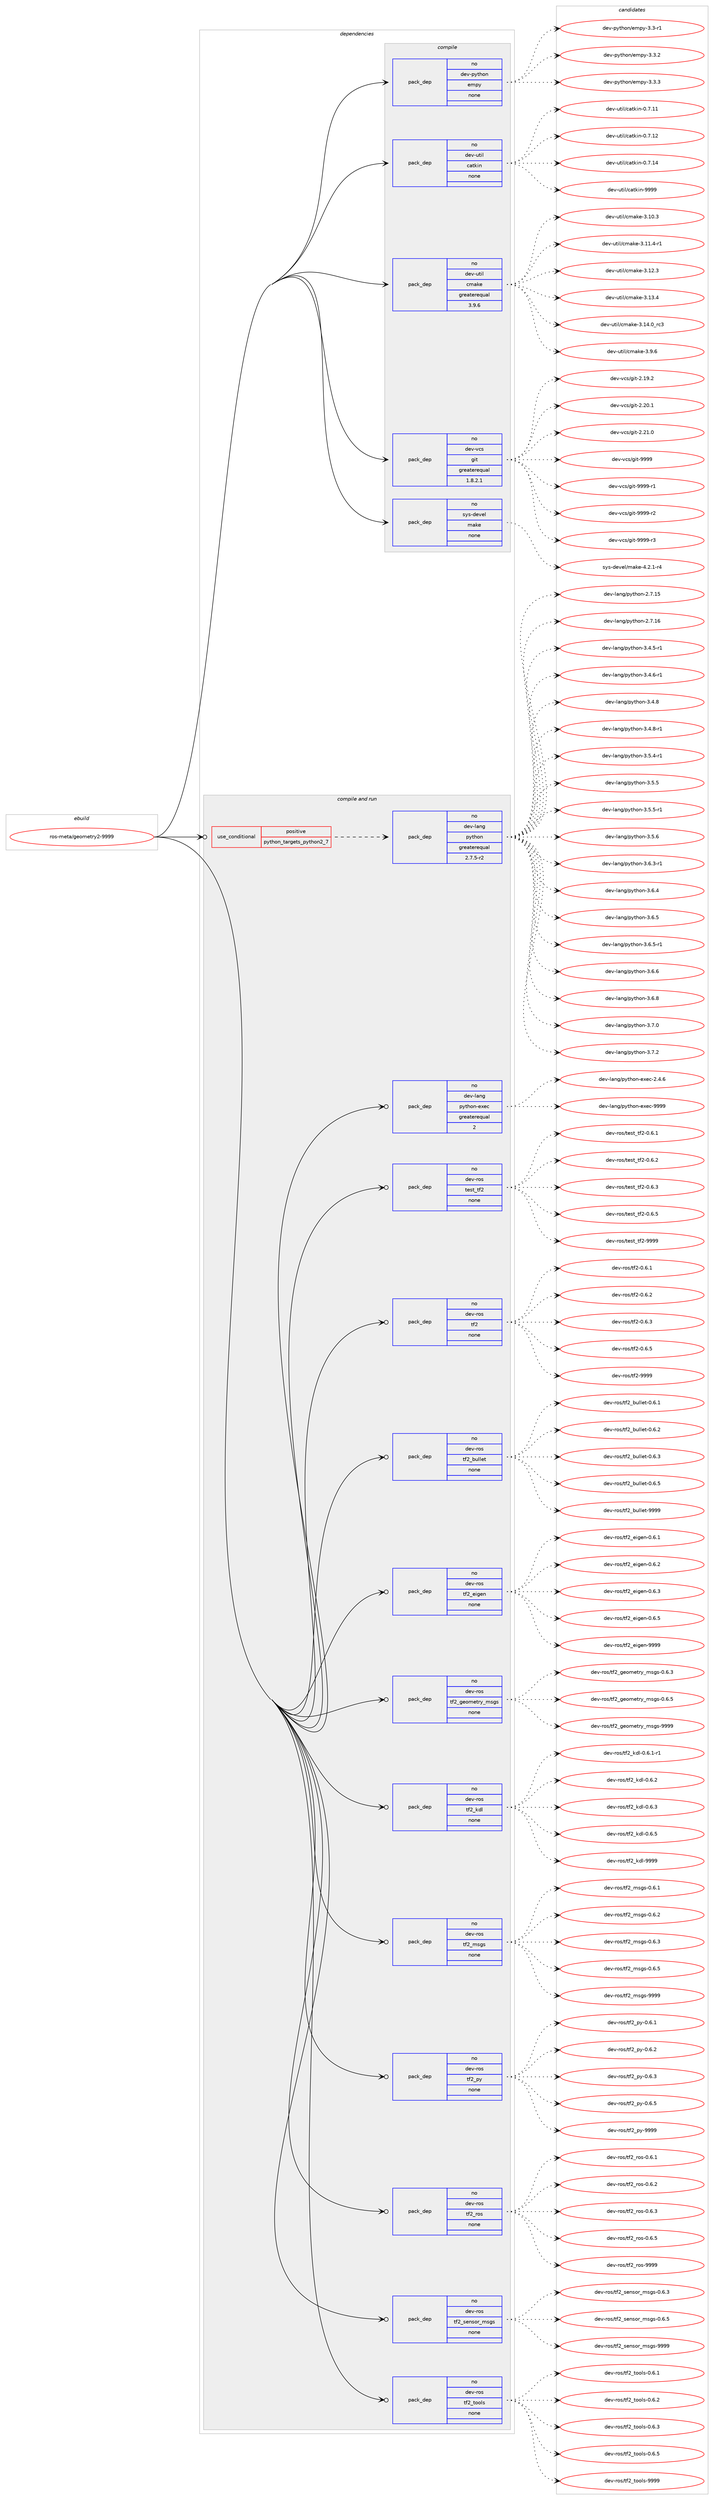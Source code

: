 digraph prolog {

# *************
# Graph options
# *************

newrank=true;
concentrate=true;
compound=true;
graph [rankdir=LR,fontname=Helvetica,fontsize=10,ranksep=1.5];#, ranksep=2.5, nodesep=0.2];
edge  [arrowhead=vee];
node  [fontname=Helvetica,fontsize=10];

# **********
# The ebuild
# **********

subgraph cluster_leftcol {
color=gray;
rank=same;
label=<<i>ebuild</i>>;
id [label="ros-meta/geometry2-9999", color=red, width=4, href="../ros-meta/geometry2-9999.svg"];
}

# ****************
# The dependencies
# ****************

subgraph cluster_midcol {
color=gray;
label=<<i>dependencies</i>>;
subgraph cluster_compile {
fillcolor="#eeeeee";
style=filled;
label=<<i>compile</i>>;
subgraph pack1203554 {
dependency1682805 [label=<<TABLE BORDER="0" CELLBORDER="1" CELLSPACING="0" CELLPADDING="4" WIDTH="220"><TR><TD ROWSPAN="6" CELLPADDING="30">pack_dep</TD></TR><TR><TD WIDTH="110">no</TD></TR><TR><TD>dev-python</TD></TR><TR><TD>empy</TD></TR><TR><TD>none</TD></TR><TR><TD></TD></TR></TABLE>>, shape=none, color=blue];
}
id:e -> dependency1682805:w [weight=20,style="solid",arrowhead="vee"];
subgraph pack1203555 {
dependency1682806 [label=<<TABLE BORDER="0" CELLBORDER="1" CELLSPACING="0" CELLPADDING="4" WIDTH="220"><TR><TD ROWSPAN="6" CELLPADDING="30">pack_dep</TD></TR><TR><TD WIDTH="110">no</TD></TR><TR><TD>dev-util</TD></TR><TR><TD>catkin</TD></TR><TR><TD>none</TD></TR><TR><TD></TD></TR></TABLE>>, shape=none, color=blue];
}
id:e -> dependency1682806:w [weight=20,style="solid",arrowhead="vee"];
subgraph pack1203556 {
dependency1682807 [label=<<TABLE BORDER="0" CELLBORDER="1" CELLSPACING="0" CELLPADDING="4" WIDTH="220"><TR><TD ROWSPAN="6" CELLPADDING="30">pack_dep</TD></TR><TR><TD WIDTH="110">no</TD></TR><TR><TD>dev-util</TD></TR><TR><TD>cmake</TD></TR><TR><TD>greaterequal</TD></TR><TR><TD>3.9.6</TD></TR></TABLE>>, shape=none, color=blue];
}
id:e -> dependency1682807:w [weight=20,style="solid",arrowhead="vee"];
subgraph pack1203557 {
dependency1682808 [label=<<TABLE BORDER="0" CELLBORDER="1" CELLSPACING="0" CELLPADDING="4" WIDTH="220"><TR><TD ROWSPAN="6" CELLPADDING="30">pack_dep</TD></TR><TR><TD WIDTH="110">no</TD></TR><TR><TD>dev-vcs</TD></TR><TR><TD>git</TD></TR><TR><TD>greaterequal</TD></TR><TR><TD>1.8.2.1</TD></TR></TABLE>>, shape=none, color=blue];
}
id:e -> dependency1682808:w [weight=20,style="solid",arrowhead="vee"];
subgraph pack1203558 {
dependency1682809 [label=<<TABLE BORDER="0" CELLBORDER="1" CELLSPACING="0" CELLPADDING="4" WIDTH="220"><TR><TD ROWSPAN="6" CELLPADDING="30">pack_dep</TD></TR><TR><TD WIDTH="110">no</TD></TR><TR><TD>sys-devel</TD></TR><TR><TD>make</TD></TR><TR><TD>none</TD></TR><TR><TD></TD></TR></TABLE>>, shape=none, color=blue];
}
id:e -> dependency1682809:w [weight=20,style="solid",arrowhead="vee"];
}
subgraph cluster_compileandrun {
fillcolor="#eeeeee";
style=filled;
label=<<i>compile and run</i>>;
subgraph cond451722 {
dependency1682810 [label=<<TABLE BORDER="0" CELLBORDER="1" CELLSPACING="0" CELLPADDING="4"><TR><TD ROWSPAN="3" CELLPADDING="10">use_conditional</TD></TR><TR><TD>positive</TD></TR><TR><TD>python_targets_python2_7</TD></TR></TABLE>>, shape=none, color=red];
subgraph pack1203559 {
dependency1682811 [label=<<TABLE BORDER="0" CELLBORDER="1" CELLSPACING="0" CELLPADDING="4" WIDTH="220"><TR><TD ROWSPAN="6" CELLPADDING="30">pack_dep</TD></TR><TR><TD WIDTH="110">no</TD></TR><TR><TD>dev-lang</TD></TR><TR><TD>python</TD></TR><TR><TD>greaterequal</TD></TR><TR><TD>2.7.5-r2</TD></TR></TABLE>>, shape=none, color=blue];
}
dependency1682810:e -> dependency1682811:w [weight=20,style="dashed",arrowhead="vee"];
}
id:e -> dependency1682810:w [weight=20,style="solid",arrowhead="odotvee"];
subgraph pack1203560 {
dependency1682812 [label=<<TABLE BORDER="0" CELLBORDER="1" CELLSPACING="0" CELLPADDING="4" WIDTH="220"><TR><TD ROWSPAN="6" CELLPADDING="30">pack_dep</TD></TR><TR><TD WIDTH="110">no</TD></TR><TR><TD>dev-lang</TD></TR><TR><TD>python-exec</TD></TR><TR><TD>greaterequal</TD></TR><TR><TD>2</TD></TR></TABLE>>, shape=none, color=blue];
}
id:e -> dependency1682812:w [weight=20,style="solid",arrowhead="odotvee"];
subgraph pack1203561 {
dependency1682813 [label=<<TABLE BORDER="0" CELLBORDER="1" CELLSPACING="0" CELLPADDING="4" WIDTH="220"><TR><TD ROWSPAN="6" CELLPADDING="30">pack_dep</TD></TR><TR><TD WIDTH="110">no</TD></TR><TR><TD>dev-ros</TD></TR><TR><TD>test_tf2</TD></TR><TR><TD>none</TD></TR><TR><TD></TD></TR></TABLE>>, shape=none, color=blue];
}
id:e -> dependency1682813:w [weight=20,style="solid",arrowhead="odotvee"];
subgraph pack1203562 {
dependency1682814 [label=<<TABLE BORDER="0" CELLBORDER="1" CELLSPACING="0" CELLPADDING="4" WIDTH="220"><TR><TD ROWSPAN="6" CELLPADDING="30">pack_dep</TD></TR><TR><TD WIDTH="110">no</TD></TR><TR><TD>dev-ros</TD></TR><TR><TD>tf2</TD></TR><TR><TD>none</TD></TR><TR><TD></TD></TR></TABLE>>, shape=none, color=blue];
}
id:e -> dependency1682814:w [weight=20,style="solid",arrowhead="odotvee"];
subgraph pack1203563 {
dependency1682815 [label=<<TABLE BORDER="0" CELLBORDER="1" CELLSPACING="0" CELLPADDING="4" WIDTH="220"><TR><TD ROWSPAN="6" CELLPADDING="30">pack_dep</TD></TR><TR><TD WIDTH="110">no</TD></TR><TR><TD>dev-ros</TD></TR><TR><TD>tf2_bullet</TD></TR><TR><TD>none</TD></TR><TR><TD></TD></TR></TABLE>>, shape=none, color=blue];
}
id:e -> dependency1682815:w [weight=20,style="solid",arrowhead="odotvee"];
subgraph pack1203564 {
dependency1682816 [label=<<TABLE BORDER="0" CELLBORDER="1" CELLSPACING="0" CELLPADDING="4" WIDTH="220"><TR><TD ROWSPAN="6" CELLPADDING="30">pack_dep</TD></TR><TR><TD WIDTH="110">no</TD></TR><TR><TD>dev-ros</TD></TR><TR><TD>tf2_eigen</TD></TR><TR><TD>none</TD></TR><TR><TD></TD></TR></TABLE>>, shape=none, color=blue];
}
id:e -> dependency1682816:w [weight=20,style="solid",arrowhead="odotvee"];
subgraph pack1203565 {
dependency1682817 [label=<<TABLE BORDER="0" CELLBORDER="1" CELLSPACING="0" CELLPADDING="4" WIDTH="220"><TR><TD ROWSPAN="6" CELLPADDING="30">pack_dep</TD></TR><TR><TD WIDTH="110">no</TD></TR><TR><TD>dev-ros</TD></TR><TR><TD>tf2_geometry_msgs</TD></TR><TR><TD>none</TD></TR><TR><TD></TD></TR></TABLE>>, shape=none, color=blue];
}
id:e -> dependency1682817:w [weight=20,style="solid",arrowhead="odotvee"];
subgraph pack1203566 {
dependency1682818 [label=<<TABLE BORDER="0" CELLBORDER="1" CELLSPACING="0" CELLPADDING="4" WIDTH="220"><TR><TD ROWSPAN="6" CELLPADDING="30">pack_dep</TD></TR><TR><TD WIDTH="110">no</TD></TR><TR><TD>dev-ros</TD></TR><TR><TD>tf2_kdl</TD></TR><TR><TD>none</TD></TR><TR><TD></TD></TR></TABLE>>, shape=none, color=blue];
}
id:e -> dependency1682818:w [weight=20,style="solid",arrowhead="odotvee"];
subgraph pack1203567 {
dependency1682819 [label=<<TABLE BORDER="0" CELLBORDER="1" CELLSPACING="0" CELLPADDING="4" WIDTH="220"><TR><TD ROWSPAN="6" CELLPADDING="30">pack_dep</TD></TR><TR><TD WIDTH="110">no</TD></TR><TR><TD>dev-ros</TD></TR><TR><TD>tf2_msgs</TD></TR><TR><TD>none</TD></TR><TR><TD></TD></TR></TABLE>>, shape=none, color=blue];
}
id:e -> dependency1682819:w [weight=20,style="solid",arrowhead="odotvee"];
subgraph pack1203568 {
dependency1682820 [label=<<TABLE BORDER="0" CELLBORDER="1" CELLSPACING="0" CELLPADDING="4" WIDTH="220"><TR><TD ROWSPAN="6" CELLPADDING="30">pack_dep</TD></TR><TR><TD WIDTH="110">no</TD></TR><TR><TD>dev-ros</TD></TR><TR><TD>tf2_py</TD></TR><TR><TD>none</TD></TR><TR><TD></TD></TR></TABLE>>, shape=none, color=blue];
}
id:e -> dependency1682820:w [weight=20,style="solid",arrowhead="odotvee"];
subgraph pack1203569 {
dependency1682821 [label=<<TABLE BORDER="0" CELLBORDER="1" CELLSPACING="0" CELLPADDING="4" WIDTH="220"><TR><TD ROWSPAN="6" CELLPADDING="30">pack_dep</TD></TR><TR><TD WIDTH="110">no</TD></TR><TR><TD>dev-ros</TD></TR><TR><TD>tf2_ros</TD></TR><TR><TD>none</TD></TR><TR><TD></TD></TR></TABLE>>, shape=none, color=blue];
}
id:e -> dependency1682821:w [weight=20,style="solid",arrowhead="odotvee"];
subgraph pack1203570 {
dependency1682822 [label=<<TABLE BORDER="0" CELLBORDER="1" CELLSPACING="0" CELLPADDING="4" WIDTH="220"><TR><TD ROWSPAN="6" CELLPADDING="30">pack_dep</TD></TR><TR><TD WIDTH="110">no</TD></TR><TR><TD>dev-ros</TD></TR><TR><TD>tf2_sensor_msgs</TD></TR><TR><TD>none</TD></TR><TR><TD></TD></TR></TABLE>>, shape=none, color=blue];
}
id:e -> dependency1682822:w [weight=20,style="solid",arrowhead="odotvee"];
subgraph pack1203571 {
dependency1682823 [label=<<TABLE BORDER="0" CELLBORDER="1" CELLSPACING="0" CELLPADDING="4" WIDTH="220"><TR><TD ROWSPAN="6" CELLPADDING="30">pack_dep</TD></TR><TR><TD WIDTH="110">no</TD></TR><TR><TD>dev-ros</TD></TR><TR><TD>tf2_tools</TD></TR><TR><TD>none</TD></TR><TR><TD></TD></TR></TABLE>>, shape=none, color=blue];
}
id:e -> dependency1682823:w [weight=20,style="solid",arrowhead="odotvee"];
}
subgraph cluster_run {
fillcolor="#eeeeee";
style=filled;
label=<<i>run</i>>;
}
}

# **************
# The candidates
# **************

subgraph cluster_choices {
rank=same;
color=gray;
label=<<i>candidates</i>>;

subgraph choice1203554 {
color=black;
nodesep=1;
choice1001011184511212111610411111047101109112121455146514511449 [label="dev-python/empy-3.3-r1", color=red, width=4,href="../dev-python/empy-3.3-r1.svg"];
choice1001011184511212111610411111047101109112121455146514650 [label="dev-python/empy-3.3.2", color=red, width=4,href="../dev-python/empy-3.3.2.svg"];
choice1001011184511212111610411111047101109112121455146514651 [label="dev-python/empy-3.3.3", color=red, width=4,href="../dev-python/empy-3.3.3.svg"];
dependency1682805:e -> choice1001011184511212111610411111047101109112121455146514511449:w [style=dotted,weight="100"];
dependency1682805:e -> choice1001011184511212111610411111047101109112121455146514650:w [style=dotted,weight="100"];
dependency1682805:e -> choice1001011184511212111610411111047101109112121455146514651:w [style=dotted,weight="100"];
}
subgraph choice1203555 {
color=black;
nodesep=1;
choice1001011184511711610510847999711610710511045484655464949 [label="dev-util/catkin-0.7.11", color=red, width=4,href="../dev-util/catkin-0.7.11.svg"];
choice1001011184511711610510847999711610710511045484655464950 [label="dev-util/catkin-0.7.12", color=red, width=4,href="../dev-util/catkin-0.7.12.svg"];
choice1001011184511711610510847999711610710511045484655464952 [label="dev-util/catkin-0.7.14", color=red, width=4,href="../dev-util/catkin-0.7.14.svg"];
choice100101118451171161051084799971161071051104557575757 [label="dev-util/catkin-9999", color=red, width=4,href="../dev-util/catkin-9999.svg"];
dependency1682806:e -> choice1001011184511711610510847999711610710511045484655464949:w [style=dotted,weight="100"];
dependency1682806:e -> choice1001011184511711610510847999711610710511045484655464950:w [style=dotted,weight="100"];
dependency1682806:e -> choice1001011184511711610510847999711610710511045484655464952:w [style=dotted,weight="100"];
dependency1682806:e -> choice100101118451171161051084799971161071051104557575757:w [style=dotted,weight="100"];
}
subgraph choice1203556 {
color=black;
nodesep=1;
choice1001011184511711610510847991099710710145514649484651 [label="dev-util/cmake-3.10.3", color=red, width=4,href="../dev-util/cmake-3.10.3.svg"];
choice10010111845117116105108479910997107101455146494946524511449 [label="dev-util/cmake-3.11.4-r1", color=red, width=4,href="../dev-util/cmake-3.11.4-r1.svg"];
choice1001011184511711610510847991099710710145514649504651 [label="dev-util/cmake-3.12.3", color=red, width=4,href="../dev-util/cmake-3.12.3.svg"];
choice1001011184511711610510847991099710710145514649514652 [label="dev-util/cmake-3.13.4", color=red, width=4,href="../dev-util/cmake-3.13.4.svg"];
choice1001011184511711610510847991099710710145514649524648951149951 [label="dev-util/cmake-3.14.0_rc3", color=red, width=4,href="../dev-util/cmake-3.14.0_rc3.svg"];
choice10010111845117116105108479910997107101455146574654 [label="dev-util/cmake-3.9.6", color=red, width=4,href="../dev-util/cmake-3.9.6.svg"];
dependency1682807:e -> choice1001011184511711610510847991099710710145514649484651:w [style=dotted,weight="100"];
dependency1682807:e -> choice10010111845117116105108479910997107101455146494946524511449:w [style=dotted,weight="100"];
dependency1682807:e -> choice1001011184511711610510847991099710710145514649504651:w [style=dotted,weight="100"];
dependency1682807:e -> choice1001011184511711610510847991099710710145514649514652:w [style=dotted,weight="100"];
dependency1682807:e -> choice1001011184511711610510847991099710710145514649524648951149951:w [style=dotted,weight="100"];
dependency1682807:e -> choice10010111845117116105108479910997107101455146574654:w [style=dotted,weight="100"];
}
subgraph choice1203557 {
color=black;
nodesep=1;
choice10010111845118991154710310511645504649574650 [label="dev-vcs/git-2.19.2", color=red, width=4,href="../dev-vcs/git-2.19.2.svg"];
choice10010111845118991154710310511645504650484649 [label="dev-vcs/git-2.20.1", color=red, width=4,href="../dev-vcs/git-2.20.1.svg"];
choice10010111845118991154710310511645504650494648 [label="dev-vcs/git-2.21.0", color=red, width=4,href="../dev-vcs/git-2.21.0.svg"];
choice1001011184511899115471031051164557575757 [label="dev-vcs/git-9999", color=red, width=4,href="../dev-vcs/git-9999.svg"];
choice10010111845118991154710310511645575757574511449 [label="dev-vcs/git-9999-r1", color=red, width=4,href="../dev-vcs/git-9999-r1.svg"];
choice10010111845118991154710310511645575757574511450 [label="dev-vcs/git-9999-r2", color=red, width=4,href="../dev-vcs/git-9999-r2.svg"];
choice10010111845118991154710310511645575757574511451 [label="dev-vcs/git-9999-r3", color=red, width=4,href="../dev-vcs/git-9999-r3.svg"];
dependency1682808:e -> choice10010111845118991154710310511645504649574650:w [style=dotted,weight="100"];
dependency1682808:e -> choice10010111845118991154710310511645504650484649:w [style=dotted,weight="100"];
dependency1682808:e -> choice10010111845118991154710310511645504650494648:w [style=dotted,weight="100"];
dependency1682808:e -> choice1001011184511899115471031051164557575757:w [style=dotted,weight="100"];
dependency1682808:e -> choice10010111845118991154710310511645575757574511449:w [style=dotted,weight="100"];
dependency1682808:e -> choice10010111845118991154710310511645575757574511450:w [style=dotted,weight="100"];
dependency1682808:e -> choice10010111845118991154710310511645575757574511451:w [style=dotted,weight="100"];
}
subgraph choice1203558 {
color=black;
nodesep=1;
choice1151211154510010111810110847109971071014552465046494511452 [label="sys-devel/make-4.2.1-r4", color=red, width=4,href="../sys-devel/make-4.2.1-r4.svg"];
dependency1682809:e -> choice1151211154510010111810110847109971071014552465046494511452:w [style=dotted,weight="100"];
}
subgraph choice1203559 {
color=black;
nodesep=1;
choice10010111845108971101034711212111610411111045504655464953 [label="dev-lang/python-2.7.15", color=red, width=4,href="../dev-lang/python-2.7.15.svg"];
choice10010111845108971101034711212111610411111045504655464954 [label="dev-lang/python-2.7.16", color=red, width=4,href="../dev-lang/python-2.7.16.svg"];
choice1001011184510897110103471121211161041111104551465246534511449 [label="dev-lang/python-3.4.5-r1", color=red, width=4,href="../dev-lang/python-3.4.5-r1.svg"];
choice1001011184510897110103471121211161041111104551465246544511449 [label="dev-lang/python-3.4.6-r1", color=red, width=4,href="../dev-lang/python-3.4.6-r1.svg"];
choice100101118451089711010347112121116104111110455146524656 [label="dev-lang/python-3.4.8", color=red, width=4,href="../dev-lang/python-3.4.8.svg"];
choice1001011184510897110103471121211161041111104551465246564511449 [label="dev-lang/python-3.4.8-r1", color=red, width=4,href="../dev-lang/python-3.4.8-r1.svg"];
choice1001011184510897110103471121211161041111104551465346524511449 [label="dev-lang/python-3.5.4-r1", color=red, width=4,href="../dev-lang/python-3.5.4-r1.svg"];
choice100101118451089711010347112121116104111110455146534653 [label="dev-lang/python-3.5.5", color=red, width=4,href="../dev-lang/python-3.5.5.svg"];
choice1001011184510897110103471121211161041111104551465346534511449 [label="dev-lang/python-3.5.5-r1", color=red, width=4,href="../dev-lang/python-3.5.5-r1.svg"];
choice100101118451089711010347112121116104111110455146534654 [label="dev-lang/python-3.5.6", color=red, width=4,href="../dev-lang/python-3.5.6.svg"];
choice1001011184510897110103471121211161041111104551465446514511449 [label="dev-lang/python-3.6.3-r1", color=red, width=4,href="../dev-lang/python-3.6.3-r1.svg"];
choice100101118451089711010347112121116104111110455146544652 [label="dev-lang/python-3.6.4", color=red, width=4,href="../dev-lang/python-3.6.4.svg"];
choice100101118451089711010347112121116104111110455146544653 [label="dev-lang/python-3.6.5", color=red, width=4,href="../dev-lang/python-3.6.5.svg"];
choice1001011184510897110103471121211161041111104551465446534511449 [label="dev-lang/python-3.6.5-r1", color=red, width=4,href="../dev-lang/python-3.6.5-r1.svg"];
choice100101118451089711010347112121116104111110455146544654 [label="dev-lang/python-3.6.6", color=red, width=4,href="../dev-lang/python-3.6.6.svg"];
choice100101118451089711010347112121116104111110455146544656 [label="dev-lang/python-3.6.8", color=red, width=4,href="../dev-lang/python-3.6.8.svg"];
choice100101118451089711010347112121116104111110455146554648 [label="dev-lang/python-3.7.0", color=red, width=4,href="../dev-lang/python-3.7.0.svg"];
choice100101118451089711010347112121116104111110455146554650 [label="dev-lang/python-3.7.2", color=red, width=4,href="../dev-lang/python-3.7.2.svg"];
dependency1682811:e -> choice10010111845108971101034711212111610411111045504655464953:w [style=dotted,weight="100"];
dependency1682811:e -> choice10010111845108971101034711212111610411111045504655464954:w [style=dotted,weight="100"];
dependency1682811:e -> choice1001011184510897110103471121211161041111104551465246534511449:w [style=dotted,weight="100"];
dependency1682811:e -> choice1001011184510897110103471121211161041111104551465246544511449:w [style=dotted,weight="100"];
dependency1682811:e -> choice100101118451089711010347112121116104111110455146524656:w [style=dotted,weight="100"];
dependency1682811:e -> choice1001011184510897110103471121211161041111104551465246564511449:w [style=dotted,weight="100"];
dependency1682811:e -> choice1001011184510897110103471121211161041111104551465346524511449:w [style=dotted,weight="100"];
dependency1682811:e -> choice100101118451089711010347112121116104111110455146534653:w [style=dotted,weight="100"];
dependency1682811:e -> choice1001011184510897110103471121211161041111104551465346534511449:w [style=dotted,weight="100"];
dependency1682811:e -> choice100101118451089711010347112121116104111110455146534654:w [style=dotted,weight="100"];
dependency1682811:e -> choice1001011184510897110103471121211161041111104551465446514511449:w [style=dotted,weight="100"];
dependency1682811:e -> choice100101118451089711010347112121116104111110455146544652:w [style=dotted,weight="100"];
dependency1682811:e -> choice100101118451089711010347112121116104111110455146544653:w [style=dotted,weight="100"];
dependency1682811:e -> choice1001011184510897110103471121211161041111104551465446534511449:w [style=dotted,weight="100"];
dependency1682811:e -> choice100101118451089711010347112121116104111110455146544654:w [style=dotted,weight="100"];
dependency1682811:e -> choice100101118451089711010347112121116104111110455146544656:w [style=dotted,weight="100"];
dependency1682811:e -> choice100101118451089711010347112121116104111110455146554648:w [style=dotted,weight="100"];
dependency1682811:e -> choice100101118451089711010347112121116104111110455146554650:w [style=dotted,weight="100"];
}
subgraph choice1203560 {
color=black;
nodesep=1;
choice1001011184510897110103471121211161041111104510112010199455046524654 [label="dev-lang/python-exec-2.4.6", color=red, width=4,href="../dev-lang/python-exec-2.4.6.svg"];
choice10010111845108971101034711212111610411111045101120101994557575757 [label="dev-lang/python-exec-9999", color=red, width=4,href="../dev-lang/python-exec-9999.svg"];
dependency1682812:e -> choice1001011184510897110103471121211161041111104510112010199455046524654:w [style=dotted,weight="100"];
dependency1682812:e -> choice10010111845108971101034711212111610411111045101120101994557575757:w [style=dotted,weight="100"];
}
subgraph choice1203561 {
color=black;
nodesep=1;
choice10010111845114111115471161011151169511610250454846544649 [label="dev-ros/test_tf2-0.6.1", color=red, width=4,href="../dev-ros/test_tf2-0.6.1.svg"];
choice10010111845114111115471161011151169511610250454846544650 [label="dev-ros/test_tf2-0.6.2", color=red, width=4,href="../dev-ros/test_tf2-0.6.2.svg"];
choice10010111845114111115471161011151169511610250454846544651 [label="dev-ros/test_tf2-0.6.3", color=red, width=4,href="../dev-ros/test_tf2-0.6.3.svg"];
choice10010111845114111115471161011151169511610250454846544653 [label="dev-ros/test_tf2-0.6.5", color=red, width=4,href="../dev-ros/test_tf2-0.6.5.svg"];
choice100101118451141111154711610111511695116102504557575757 [label="dev-ros/test_tf2-9999", color=red, width=4,href="../dev-ros/test_tf2-9999.svg"];
dependency1682813:e -> choice10010111845114111115471161011151169511610250454846544649:w [style=dotted,weight="100"];
dependency1682813:e -> choice10010111845114111115471161011151169511610250454846544650:w [style=dotted,weight="100"];
dependency1682813:e -> choice10010111845114111115471161011151169511610250454846544651:w [style=dotted,weight="100"];
dependency1682813:e -> choice10010111845114111115471161011151169511610250454846544653:w [style=dotted,weight="100"];
dependency1682813:e -> choice100101118451141111154711610111511695116102504557575757:w [style=dotted,weight="100"];
}
subgraph choice1203562 {
color=black;
nodesep=1;
choice100101118451141111154711610250454846544649 [label="dev-ros/tf2-0.6.1", color=red, width=4,href="../dev-ros/tf2-0.6.1.svg"];
choice100101118451141111154711610250454846544650 [label="dev-ros/tf2-0.6.2", color=red, width=4,href="../dev-ros/tf2-0.6.2.svg"];
choice100101118451141111154711610250454846544651 [label="dev-ros/tf2-0.6.3", color=red, width=4,href="../dev-ros/tf2-0.6.3.svg"];
choice100101118451141111154711610250454846544653 [label="dev-ros/tf2-0.6.5", color=red, width=4,href="../dev-ros/tf2-0.6.5.svg"];
choice1001011184511411111547116102504557575757 [label="dev-ros/tf2-9999", color=red, width=4,href="../dev-ros/tf2-9999.svg"];
dependency1682814:e -> choice100101118451141111154711610250454846544649:w [style=dotted,weight="100"];
dependency1682814:e -> choice100101118451141111154711610250454846544650:w [style=dotted,weight="100"];
dependency1682814:e -> choice100101118451141111154711610250454846544651:w [style=dotted,weight="100"];
dependency1682814:e -> choice100101118451141111154711610250454846544653:w [style=dotted,weight="100"];
dependency1682814:e -> choice1001011184511411111547116102504557575757:w [style=dotted,weight="100"];
}
subgraph choice1203563 {
color=black;
nodesep=1;
choice1001011184511411111547116102509598117108108101116454846544649 [label="dev-ros/tf2_bullet-0.6.1", color=red, width=4,href="../dev-ros/tf2_bullet-0.6.1.svg"];
choice1001011184511411111547116102509598117108108101116454846544650 [label="dev-ros/tf2_bullet-0.6.2", color=red, width=4,href="../dev-ros/tf2_bullet-0.6.2.svg"];
choice1001011184511411111547116102509598117108108101116454846544651 [label="dev-ros/tf2_bullet-0.6.3", color=red, width=4,href="../dev-ros/tf2_bullet-0.6.3.svg"];
choice1001011184511411111547116102509598117108108101116454846544653 [label="dev-ros/tf2_bullet-0.6.5", color=red, width=4,href="../dev-ros/tf2_bullet-0.6.5.svg"];
choice10010111845114111115471161025095981171081081011164557575757 [label="dev-ros/tf2_bullet-9999", color=red, width=4,href="../dev-ros/tf2_bullet-9999.svg"];
dependency1682815:e -> choice1001011184511411111547116102509598117108108101116454846544649:w [style=dotted,weight="100"];
dependency1682815:e -> choice1001011184511411111547116102509598117108108101116454846544650:w [style=dotted,weight="100"];
dependency1682815:e -> choice1001011184511411111547116102509598117108108101116454846544651:w [style=dotted,weight="100"];
dependency1682815:e -> choice1001011184511411111547116102509598117108108101116454846544653:w [style=dotted,weight="100"];
dependency1682815:e -> choice10010111845114111115471161025095981171081081011164557575757:w [style=dotted,weight="100"];
}
subgraph choice1203564 {
color=black;
nodesep=1;
choice10010111845114111115471161025095101105103101110454846544649 [label="dev-ros/tf2_eigen-0.6.1", color=red, width=4,href="../dev-ros/tf2_eigen-0.6.1.svg"];
choice10010111845114111115471161025095101105103101110454846544650 [label="dev-ros/tf2_eigen-0.6.2", color=red, width=4,href="../dev-ros/tf2_eigen-0.6.2.svg"];
choice10010111845114111115471161025095101105103101110454846544651 [label="dev-ros/tf2_eigen-0.6.3", color=red, width=4,href="../dev-ros/tf2_eigen-0.6.3.svg"];
choice10010111845114111115471161025095101105103101110454846544653 [label="dev-ros/tf2_eigen-0.6.5", color=red, width=4,href="../dev-ros/tf2_eigen-0.6.5.svg"];
choice100101118451141111154711610250951011051031011104557575757 [label="dev-ros/tf2_eigen-9999", color=red, width=4,href="../dev-ros/tf2_eigen-9999.svg"];
dependency1682816:e -> choice10010111845114111115471161025095101105103101110454846544649:w [style=dotted,weight="100"];
dependency1682816:e -> choice10010111845114111115471161025095101105103101110454846544650:w [style=dotted,weight="100"];
dependency1682816:e -> choice10010111845114111115471161025095101105103101110454846544651:w [style=dotted,weight="100"];
dependency1682816:e -> choice10010111845114111115471161025095101105103101110454846544653:w [style=dotted,weight="100"];
dependency1682816:e -> choice100101118451141111154711610250951011051031011104557575757:w [style=dotted,weight="100"];
}
subgraph choice1203565 {
color=black;
nodesep=1;
choice1001011184511411111547116102509510310111110910111611412195109115103115454846544651 [label="dev-ros/tf2_geometry_msgs-0.6.3", color=red, width=4,href="../dev-ros/tf2_geometry_msgs-0.6.3.svg"];
choice1001011184511411111547116102509510310111110910111611412195109115103115454846544653 [label="dev-ros/tf2_geometry_msgs-0.6.5", color=red, width=4,href="../dev-ros/tf2_geometry_msgs-0.6.5.svg"];
choice10010111845114111115471161025095103101111109101116114121951091151031154557575757 [label="dev-ros/tf2_geometry_msgs-9999", color=red, width=4,href="../dev-ros/tf2_geometry_msgs-9999.svg"];
dependency1682817:e -> choice1001011184511411111547116102509510310111110910111611412195109115103115454846544651:w [style=dotted,weight="100"];
dependency1682817:e -> choice1001011184511411111547116102509510310111110910111611412195109115103115454846544653:w [style=dotted,weight="100"];
dependency1682817:e -> choice10010111845114111115471161025095103101111109101116114121951091151031154557575757:w [style=dotted,weight="100"];
}
subgraph choice1203566 {
color=black;
nodesep=1;
choice100101118451141111154711610250951071001084548465446494511449 [label="dev-ros/tf2_kdl-0.6.1-r1", color=red, width=4,href="../dev-ros/tf2_kdl-0.6.1-r1.svg"];
choice10010111845114111115471161025095107100108454846544650 [label="dev-ros/tf2_kdl-0.6.2", color=red, width=4,href="../dev-ros/tf2_kdl-0.6.2.svg"];
choice10010111845114111115471161025095107100108454846544651 [label="dev-ros/tf2_kdl-0.6.3", color=red, width=4,href="../dev-ros/tf2_kdl-0.6.3.svg"];
choice10010111845114111115471161025095107100108454846544653 [label="dev-ros/tf2_kdl-0.6.5", color=red, width=4,href="../dev-ros/tf2_kdl-0.6.5.svg"];
choice100101118451141111154711610250951071001084557575757 [label="dev-ros/tf2_kdl-9999", color=red, width=4,href="../dev-ros/tf2_kdl-9999.svg"];
dependency1682818:e -> choice100101118451141111154711610250951071001084548465446494511449:w [style=dotted,weight="100"];
dependency1682818:e -> choice10010111845114111115471161025095107100108454846544650:w [style=dotted,weight="100"];
dependency1682818:e -> choice10010111845114111115471161025095107100108454846544651:w [style=dotted,weight="100"];
dependency1682818:e -> choice10010111845114111115471161025095107100108454846544653:w [style=dotted,weight="100"];
dependency1682818:e -> choice100101118451141111154711610250951071001084557575757:w [style=dotted,weight="100"];
}
subgraph choice1203567 {
color=black;
nodesep=1;
choice10010111845114111115471161025095109115103115454846544649 [label="dev-ros/tf2_msgs-0.6.1", color=red, width=4,href="../dev-ros/tf2_msgs-0.6.1.svg"];
choice10010111845114111115471161025095109115103115454846544650 [label="dev-ros/tf2_msgs-0.6.2", color=red, width=4,href="../dev-ros/tf2_msgs-0.6.2.svg"];
choice10010111845114111115471161025095109115103115454846544651 [label="dev-ros/tf2_msgs-0.6.3", color=red, width=4,href="../dev-ros/tf2_msgs-0.6.3.svg"];
choice10010111845114111115471161025095109115103115454846544653 [label="dev-ros/tf2_msgs-0.6.5", color=red, width=4,href="../dev-ros/tf2_msgs-0.6.5.svg"];
choice100101118451141111154711610250951091151031154557575757 [label="dev-ros/tf2_msgs-9999", color=red, width=4,href="../dev-ros/tf2_msgs-9999.svg"];
dependency1682819:e -> choice10010111845114111115471161025095109115103115454846544649:w [style=dotted,weight="100"];
dependency1682819:e -> choice10010111845114111115471161025095109115103115454846544650:w [style=dotted,weight="100"];
dependency1682819:e -> choice10010111845114111115471161025095109115103115454846544651:w [style=dotted,weight="100"];
dependency1682819:e -> choice10010111845114111115471161025095109115103115454846544653:w [style=dotted,weight="100"];
dependency1682819:e -> choice100101118451141111154711610250951091151031154557575757:w [style=dotted,weight="100"];
}
subgraph choice1203568 {
color=black;
nodesep=1;
choice10010111845114111115471161025095112121454846544649 [label="dev-ros/tf2_py-0.6.1", color=red, width=4,href="../dev-ros/tf2_py-0.6.1.svg"];
choice10010111845114111115471161025095112121454846544650 [label="dev-ros/tf2_py-0.6.2", color=red, width=4,href="../dev-ros/tf2_py-0.6.2.svg"];
choice10010111845114111115471161025095112121454846544651 [label="dev-ros/tf2_py-0.6.3", color=red, width=4,href="../dev-ros/tf2_py-0.6.3.svg"];
choice10010111845114111115471161025095112121454846544653 [label="dev-ros/tf2_py-0.6.5", color=red, width=4,href="../dev-ros/tf2_py-0.6.5.svg"];
choice100101118451141111154711610250951121214557575757 [label="dev-ros/tf2_py-9999", color=red, width=4,href="../dev-ros/tf2_py-9999.svg"];
dependency1682820:e -> choice10010111845114111115471161025095112121454846544649:w [style=dotted,weight="100"];
dependency1682820:e -> choice10010111845114111115471161025095112121454846544650:w [style=dotted,weight="100"];
dependency1682820:e -> choice10010111845114111115471161025095112121454846544651:w [style=dotted,weight="100"];
dependency1682820:e -> choice10010111845114111115471161025095112121454846544653:w [style=dotted,weight="100"];
dependency1682820:e -> choice100101118451141111154711610250951121214557575757:w [style=dotted,weight="100"];
}
subgraph choice1203569 {
color=black;
nodesep=1;
choice10010111845114111115471161025095114111115454846544649 [label="dev-ros/tf2_ros-0.6.1", color=red, width=4,href="../dev-ros/tf2_ros-0.6.1.svg"];
choice10010111845114111115471161025095114111115454846544650 [label="dev-ros/tf2_ros-0.6.2", color=red, width=4,href="../dev-ros/tf2_ros-0.6.2.svg"];
choice10010111845114111115471161025095114111115454846544651 [label="dev-ros/tf2_ros-0.6.3", color=red, width=4,href="../dev-ros/tf2_ros-0.6.3.svg"];
choice10010111845114111115471161025095114111115454846544653 [label="dev-ros/tf2_ros-0.6.5", color=red, width=4,href="../dev-ros/tf2_ros-0.6.5.svg"];
choice100101118451141111154711610250951141111154557575757 [label="dev-ros/tf2_ros-9999", color=red, width=4,href="../dev-ros/tf2_ros-9999.svg"];
dependency1682821:e -> choice10010111845114111115471161025095114111115454846544649:w [style=dotted,weight="100"];
dependency1682821:e -> choice10010111845114111115471161025095114111115454846544650:w [style=dotted,weight="100"];
dependency1682821:e -> choice10010111845114111115471161025095114111115454846544651:w [style=dotted,weight="100"];
dependency1682821:e -> choice10010111845114111115471161025095114111115454846544653:w [style=dotted,weight="100"];
dependency1682821:e -> choice100101118451141111154711610250951141111154557575757:w [style=dotted,weight="100"];
}
subgraph choice1203570 {
color=black;
nodesep=1;
choice1001011184511411111547116102509511510111011511111495109115103115454846544651 [label="dev-ros/tf2_sensor_msgs-0.6.3", color=red, width=4,href="../dev-ros/tf2_sensor_msgs-0.6.3.svg"];
choice1001011184511411111547116102509511510111011511111495109115103115454846544653 [label="dev-ros/tf2_sensor_msgs-0.6.5", color=red, width=4,href="../dev-ros/tf2_sensor_msgs-0.6.5.svg"];
choice10010111845114111115471161025095115101110115111114951091151031154557575757 [label="dev-ros/tf2_sensor_msgs-9999", color=red, width=4,href="../dev-ros/tf2_sensor_msgs-9999.svg"];
dependency1682822:e -> choice1001011184511411111547116102509511510111011511111495109115103115454846544651:w [style=dotted,weight="100"];
dependency1682822:e -> choice1001011184511411111547116102509511510111011511111495109115103115454846544653:w [style=dotted,weight="100"];
dependency1682822:e -> choice10010111845114111115471161025095115101110115111114951091151031154557575757:w [style=dotted,weight="100"];
}
subgraph choice1203571 {
color=black;
nodesep=1;
choice10010111845114111115471161025095116111111108115454846544649 [label="dev-ros/tf2_tools-0.6.1", color=red, width=4,href="../dev-ros/tf2_tools-0.6.1.svg"];
choice10010111845114111115471161025095116111111108115454846544650 [label="dev-ros/tf2_tools-0.6.2", color=red, width=4,href="../dev-ros/tf2_tools-0.6.2.svg"];
choice10010111845114111115471161025095116111111108115454846544651 [label="dev-ros/tf2_tools-0.6.3", color=red, width=4,href="../dev-ros/tf2_tools-0.6.3.svg"];
choice10010111845114111115471161025095116111111108115454846544653 [label="dev-ros/tf2_tools-0.6.5", color=red, width=4,href="../dev-ros/tf2_tools-0.6.5.svg"];
choice100101118451141111154711610250951161111111081154557575757 [label="dev-ros/tf2_tools-9999", color=red, width=4,href="../dev-ros/tf2_tools-9999.svg"];
dependency1682823:e -> choice10010111845114111115471161025095116111111108115454846544649:w [style=dotted,weight="100"];
dependency1682823:e -> choice10010111845114111115471161025095116111111108115454846544650:w [style=dotted,weight="100"];
dependency1682823:e -> choice10010111845114111115471161025095116111111108115454846544651:w [style=dotted,weight="100"];
dependency1682823:e -> choice10010111845114111115471161025095116111111108115454846544653:w [style=dotted,weight="100"];
dependency1682823:e -> choice100101118451141111154711610250951161111111081154557575757:w [style=dotted,weight="100"];
}
}

}

